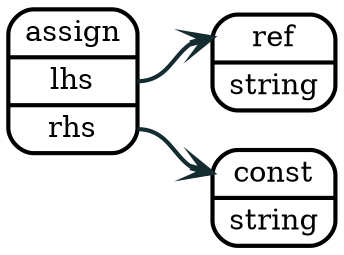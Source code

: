 digraph assign {
  rankdir=LR

  node [shape=record, style="rounded", penwidth = 2];
  edge [color="#142b30", arrowhead="vee", penwidth = 2];


  node0 [label = "<a> assign | <l> lhs  | <r> rhs"];
  node1 [label = "<a> ref   | <l> string"];
  node2 [label = "<a> const | <l> string"];

  node0:l -> node1:a;
  node0:r -> node2:a;
}
